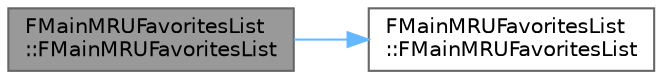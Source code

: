 digraph "FMainMRUFavoritesList::FMainMRUFavoritesList"
{
 // INTERACTIVE_SVG=YES
 // LATEX_PDF_SIZE
  bgcolor="transparent";
  edge [fontname=Helvetica,fontsize=10,labelfontname=Helvetica,labelfontsize=10];
  node [fontname=Helvetica,fontsize=10,shape=box,height=0.2,width=0.4];
  rankdir="LR";
  Node1 [id="Node000001",label="FMainMRUFavoritesList\l::FMainMRUFavoritesList",height=0.2,width=0.4,color="gray40", fillcolor="grey60", style="filled", fontcolor="black",tooltip=" "];
  Node1 -> Node2 [id="edge1_Node000001_Node000002",color="steelblue1",style="solid",tooltip=" "];
  Node2 [id="Node000002",label="FMainMRUFavoritesList\l::FMainMRUFavoritesList",height=0.2,width=0.4,color="grey40", fillcolor="white", style="filled",URL="$db/d3f/classFMainMRUFavoritesList.html#a60af202b112b289e0e7e353c7e93c9a2",tooltip="Constructor."];
}
